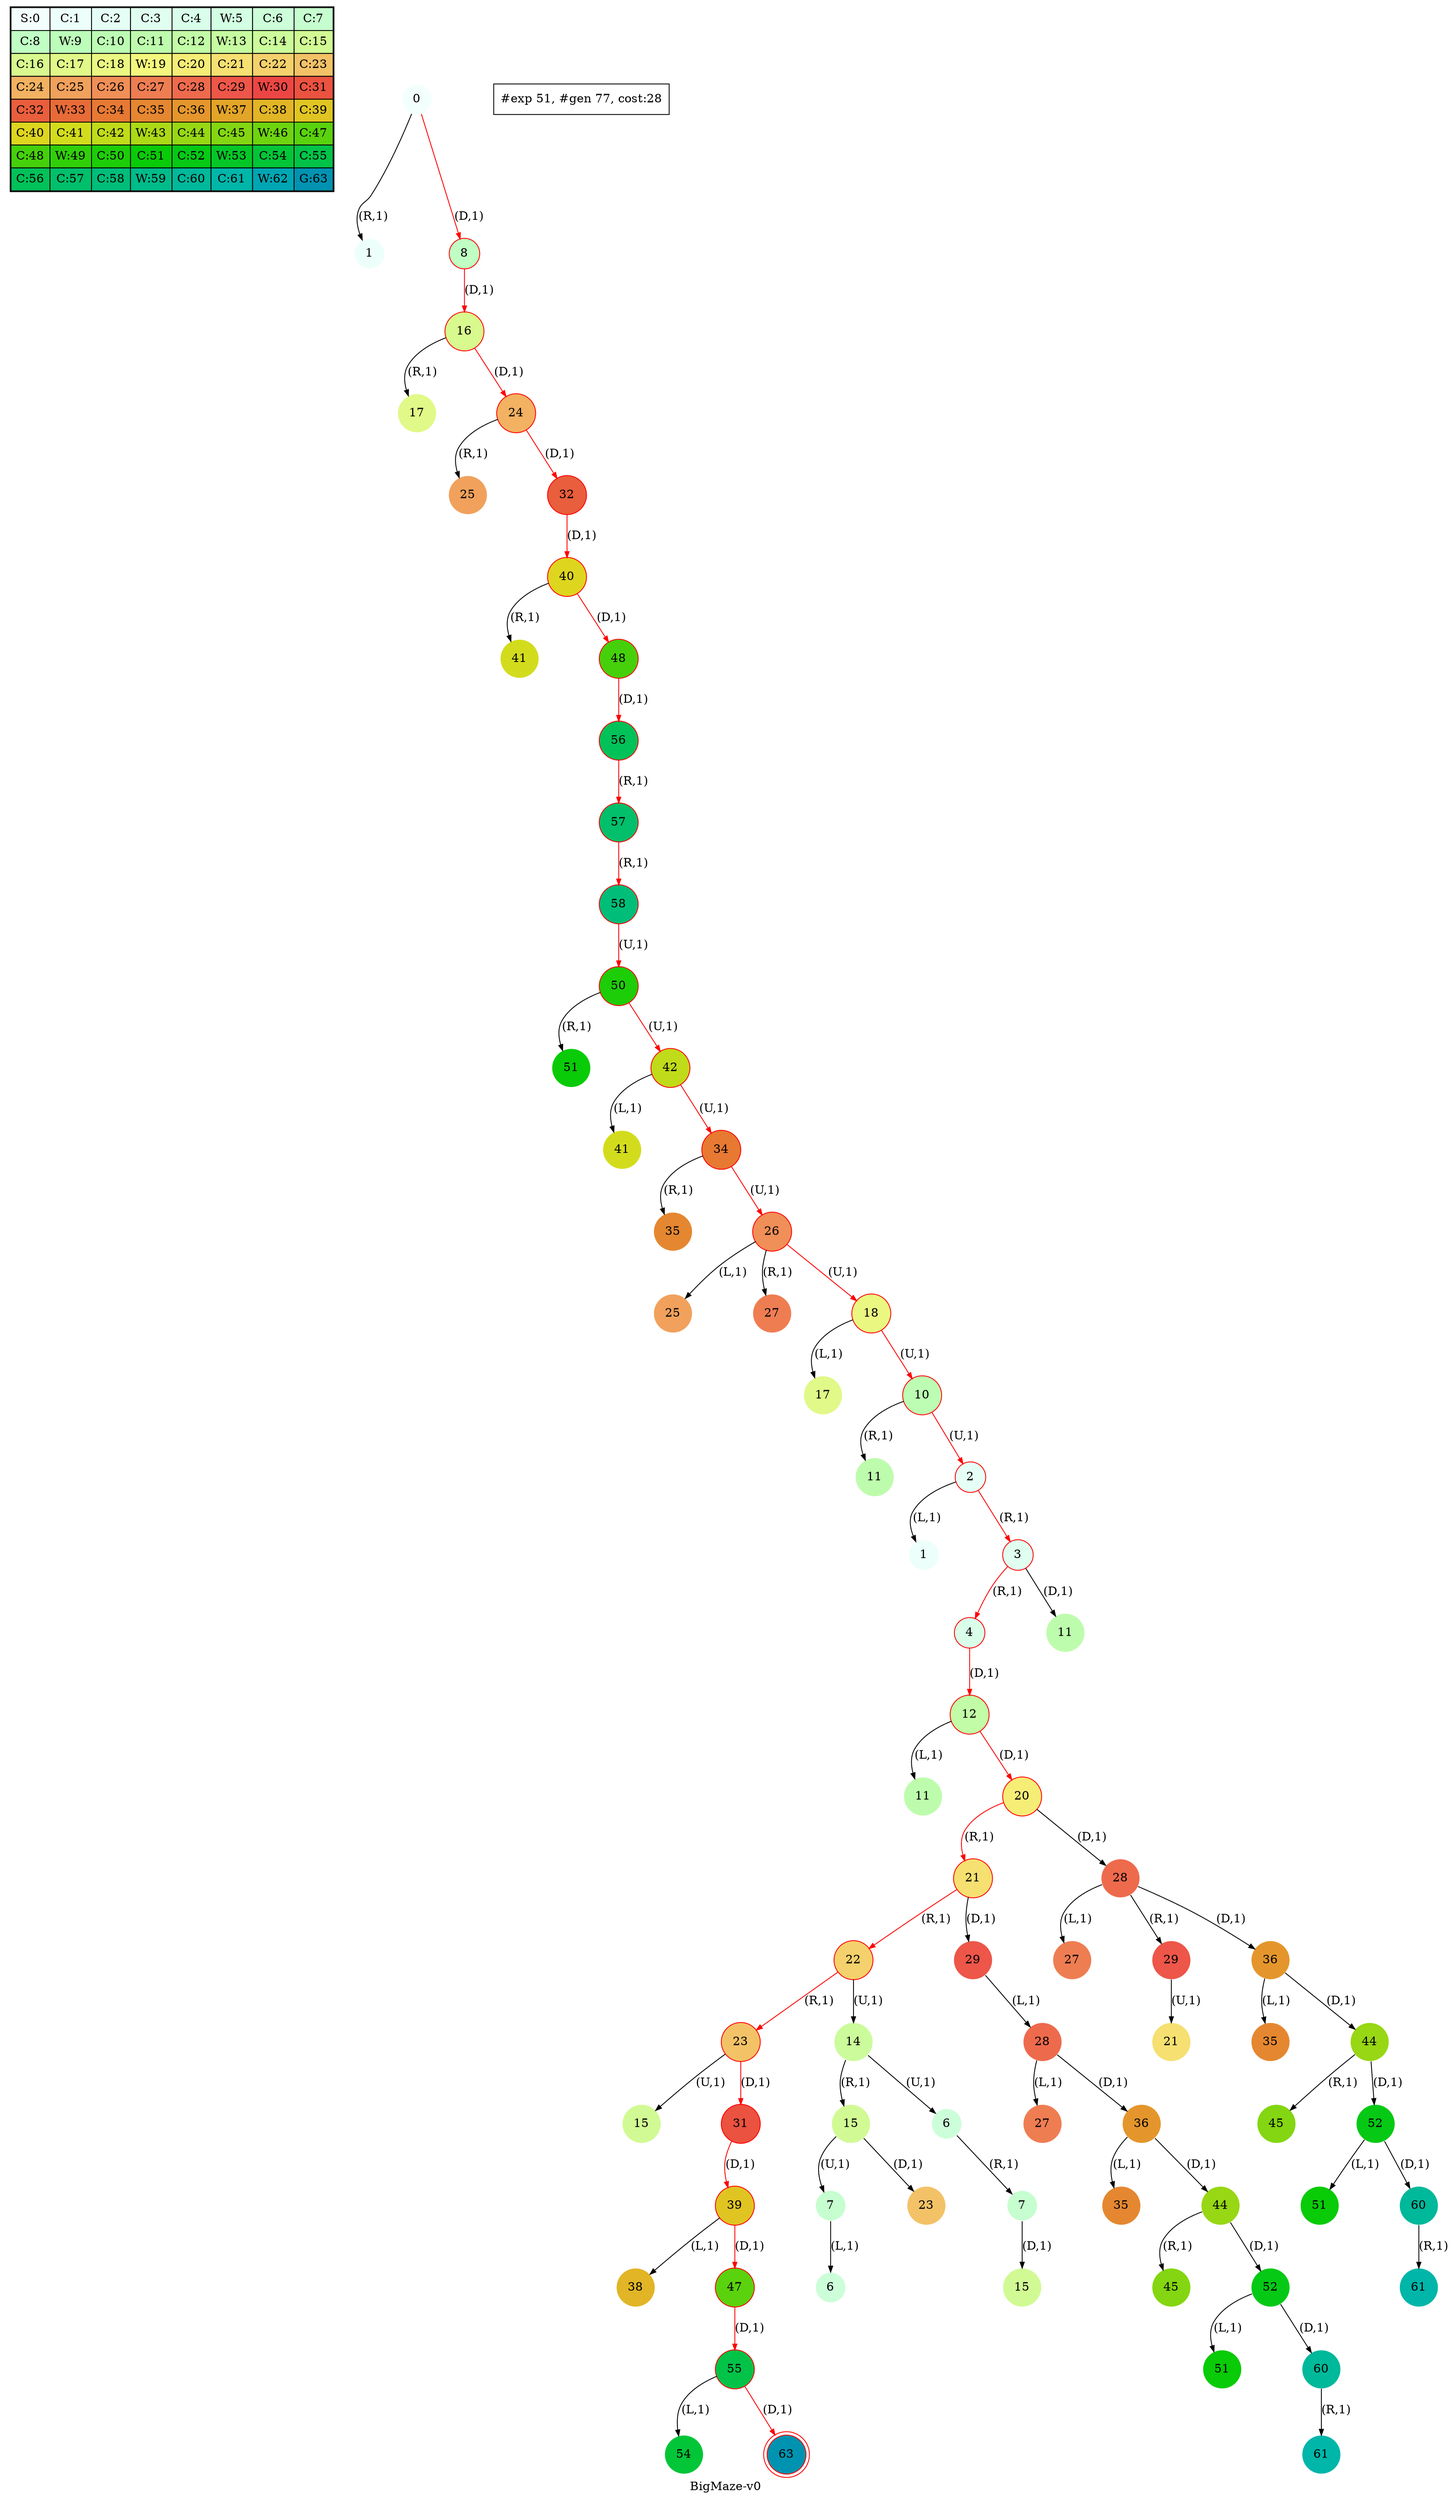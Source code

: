 digraph BigMaze { label="BigMaze-v0"
subgraph MAP {label=Map;map [shape=plaintext label=<<table border="1" cellpadding="5" cellspacing="0" cellborder="1"><tr><td bgcolor="0.46862745 0.04925994 0.99969645 1.        ">S:0</td><td bgcolor="0.45294118 0.07385253 0.99931706 1.        ">C:1</td><td bgcolor="0.4372549  0.09840028 0.99878599 1.        ">C:2</td><td bgcolor="0.42156863 0.12288829 0.99810333 1.        ">C:3</td><td bgcolor="0.40588235 0.1473017  0.99726917 1.        ">C:4</td><td bgcolor="0.39019608 0.17162568 0.99628365 1.        ">W:5</td><td bgcolor="0.3745098  0.19584547 0.99514692 1.        ">C:6</td><td bgcolor="0.35882353 0.21994636 0.99385914 1.        ">C:7</td></tr><tr><td bgcolor="0.34313725 0.24391372 0.99242051 1.        ">C:8</td><td bgcolor="0.32745098 0.267733   0.99083125 1.        ">W:9</td><td bgcolor="0.31176471 0.29138975 0.98909161 1.        ">C:10</td><td bgcolor="0.29607843 0.31486959 0.98720184 1.        ">C:11</td><td bgcolor="0.28039216 0.33815827 0.98516223 1.        ">C:12</td><td bgcolor="0.26470588 0.36124167 0.9829731  1.        ">W:13</td><td bgcolor="0.24901961 0.38410575 0.98063477 1.        ">C:14</td><td bgcolor="0.23333333 0.40673664 0.9781476  1.        ">C:15</td></tr><tr><td bgcolor="0.21764706 0.42912061 0.97551197 1.        ">C:16</td><td bgcolor="0.20196078 0.45124406 0.97272827 1.        ">C:17</td><td bgcolor="0.18627451 0.47309356 0.96979694 1.        ">C:18</td><td bgcolor="0.17058824 0.49465584 0.9667184  1.        ">W:19</td><td bgcolor="0.15490196 0.51591783 0.96349314 1.        ">C:20</td><td bgcolor="0.13921569 0.5368666  0.96012165 1.        ">C:21</td><td bgcolor="0.12352941 0.55748944 0.95660442 1.        ">C:22</td><td bgcolor="0.10784314 0.57777383 0.952942   1.        ">C:23</td></tr><tr><td bgcolor="0.09215686 0.59770746 0.94913494 1.        ">C:24</td><td bgcolor="0.07647059 0.61727822 0.94518383 1.        ">C:25</td><td bgcolor="0.06078431 0.63647424 0.94108925 1.        ">C:26</td><td bgcolor="0.04509804 0.65528385 0.93685184 1.        ">C:27</td><td bgcolor="0.02941176 0.67369564 0.93247223 1.        ">C:28</td><td bgcolor="0.01372549 0.69169844 0.92795109 1.        ">C:29</td><td bgcolor="0.00196078 0.70928131 0.92328911 1.        ">W:30</td><td bgcolor="0.01764706 0.72643357 0.91848699 1.        ">C:31</td></tr><tr><td bgcolor="0.03333333 0.74314483 0.91354546 1.        ">C:32</td><td bgcolor="0.04901961 0.75940492 0.90846527 1.        ">W:33</td><td bgcolor="0.06470588 0.77520398 0.9032472  1.        ">C:34</td><td bgcolor="0.08039216 0.79053241 0.89789203 1.        ">C:35</td><td bgcolor="0.09607843 0.80538092 0.89240058 1.        ">C:36</td><td bgcolor="0.11176471 0.81974048 0.88677369 1.        ">W:37</td><td bgcolor="0.12745098 0.83360239 0.88101219 1.        ">C:38</td><td bgcolor="0.14313725 0.84695821 0.87511698 1.        ">C:39</td></tr><tr><td bgcolor="0.15882353 0.85979985 0.86908895 1.        ">C:40</td><td bgcolor="0.1745098  0.87211951 0.862929   1.        ">C:41</td><td bgcolor="0.19019608 0.88390971 0.85663808 1.        ">C:42</td><td bgcolor="0.20588235 0.89516329 0.85021714 1.        ">W:43</td><td bgcolor="0.22156863 0.90587342 0.84366715 1.        ">C:44</td><td bgcolor="0.2372549  0.9160336  0.83698911 1.        ">C:45</td><td bgcolor="0.25294118 0.92563766 0.83018403 1.        ">W:46</td><td bgcolor="0.26862745 0.93467977 0.82325295 1.        ">C:47</td></tr><tr><td bgcolor="0.28431373 0.94315443 0.81619691 1.        ">C:48</td><td bgcolor="0.3        0.95105652 0.80901699 1.        ">W:49</td><td bgcolor="0.31568627 0.95838122 0.80171428 1.        ">C:50</td><td bgcolor="0.33137255 0.96512409 0.79428989 1.        ">C:51</td><td bgcolor="0.34705882 0.97128103 0.78674494 1.        ">C:52</td><td bgcolor="0.3627451  0.97684832 0.77908057 1.        ">W:53</td><td bgcolor="0.37843137 0.98182256 0.77129796 1.        ">C:54</td><td bgcolor="0.39411765 0.98620075 0.76339828 1.        ">C:55</td></tr><tr><td bgcolor="0.40980392 0.98998021 0.75538273 1.        ">C:56</td><td bgcolor="0.4254902  0.99315867 0.74725253 1.        ">C:57</td><td bgcolor="0.44117647 0.99573418 0.73900892 1.        ">C:58</td><td bgcolor="0.45686275 0.99770518 0.73065313 1.        ">W:59</td><td bgcolor="0.47254902 0.99907048 0.72218645 1.        ">C:60</td><td bgcolor="0.48823529 0.99982925 0.71361015 1.        ">C:61</td><td bgcolor="0.51176471 0.99982925 0.70054304 1.        ">W:62</td><td bgcolor="0.52745098 0.99907048 0.69169844 1.        ">G:63</td></tr></table>>]} 
nodesep=1 ranksep=0.5 node [shape=circle] edge [arrowsize=0.7] 
"0_0" [label=0 style=filled color=white  fillcolor="0.46862745 0.04925994 0.99969645 1.        "]; 
"0_0.1-1" [label=1 style=filled color=white  fillcolor="0.45294118 0.07385253 0.99931706 1.        "];  "0_0" -> "0_0.1-1" [label="(R,1)" ]; 
"0_0.8-3" [label=8 style=filled color=white  fillcolor="0.34313725 0.24391372 0.99242051 1.        "color=red ];   "0_0" -> "0_0.8-3" [label="(D,1)" color=red ];  
"0_0.8.16-3" [label=16 style=filled color=white  fillcolor="0.21764706 0.42912061 0.97551197 1.        "color=red ];   "0_0.8-3" -> "0_0.8.16-3" [label="(D,1)" color=red ];  
"0_0.8.16.17-1" [label=17 style=filled color=white  fillcolor="0.20196078 0.45124406 0.97272827 1.        "];  "0_0.8.16-3" -> "0_0.8.16.17-1" [label="(R,1)" ]; 
"0_0.8.16.24-3" [label=24 style=filled color=white  fillcolor="0.09215686 0.59770746 0.94913494 1.        "color=red ];   "0_0.8.16-3" -> "0_0.8.16.24-3" [label="(D,1)" color=red ];  
"0_0.8.16.24.25-1" [label=25 style=filled color=white  fillcolor="0.07647059 0.61727822 0.94518383 1.        "];  "0_0.8.16.24-3" -> "0_0.8.16.24.25-1" [label="(R,1)" ]; 
"0_0.8.16.24.32-3" [label=32 style=filled color=white  fillcolor="0.03333333 0.74314483 0.91354546 1.        "color=red ];   "0_0.8.16.24-3" -> "0_0.8.16.24.32-3" [label="(D,1)" color=red ];  
"0_0.8.16.24.32.40-3" [label=40 style=filled color=white  fillcolor="0.15882353 0.85979985 0.86908895 1.        "color=red ];   "0_0.8.16.24.32-3" -> "0_0.8.16.24.32.40-3" [label="(D,1)" color=red ];  
"0_0.8.16.24.32.40.41-1" [label=41 style=filled color=white  fillcolor="0.1745098  0.87211951 0.862929   1.        "];  "0_0.8.16.24.32.40-3" -> "0_0.8.16.24.32.40.41-1" [label="(R,1)" ]; 
"0_0.8.16.24.32.40.48-3" [label=48 style=filled color=white  fillcolor="0.28431373 0.94315443 0.81619691 1.        "color=red ];   "0_0.8.16.24.32.40-3" -> "0_0.8.16.24.32.40.48-3" [label="(D,1)" color=red ];  
"0_0.8.16.24.32.40.48.56-3" [label=56 style=filled color=white  fillcolor="0.40980392 0.98998021 0.75538273 1.        "color=red ];   "0_0.8.16.24.32.40.48-3" -> "0_0.8.16.24.32.40.48.56-3" [label="(D,1)" color=red ];  
"0_0.8.16.24.32.40.48.56.57-1" [label=57 style=filled color=white  fillcolor="0.4254902  0.99315867 0.74725253 1.        "color=red ];   "0_0.8.16.24.32.40.48.56-3" -> "0_0.8.16.24.32.40.48.56.57-1" [label="(R,1)" color=red ];  
"0_0.8.16.24.32.40.48.56.57.58-1" [label=58 style=filled color=white  fillcolor="0.44117647 0.99573418 0.73900892 1.        "color=red ];   "0_0.8.16.24.32.40.48.56.57-1" -> "0_0.8.16.24.32.40.48.56.57.58-1" [label="(R,1)" color=red ];  
"0_0.8.16.24.32.40.48.56.57.58.50-2" [label=50 style=filled color=white  fillcolor="0.31568627 0.95838122 0.80171428 1.        "color=red ];   "0_0.8.16.24.32.40.48.56.57.58-1" -> "0_0.8.16.24.32.40.48.56.57.58.50-2" [label="(U,1)" color=red ];  
"0_0.8.16.24.32.40.48.56.57.58.50.51-1" [label=51 style=filled color=white  fillcolor="0.33137255 0.96512409 0.79428989 1.        "];  "0_0.8.16.24.32.40.48.56.57.58.50-2" -> "0_0.8.16.24.32.40.48.56.57.58.50.51-1" [label="(R,1)" ]; 
"0_0.8.16.24.32.40.48.56.57.58.50.42-2" [label=42 style=filled color=white  fillcolor="0.19019608 0.88390971 0.85663808 1.        "color=red ];   "0_0.8.16.24.32.40.48.56.57.58.50-2" -> "0_0.8.16.24.32.40.48.56.57.58.50.42-2" [label="(U,1)" color=red ];  
"0_0.8.16.24.32.40.48.56.57.58.50.42.41-0" [label=41 style=filled color=white  fillcolor="0.1745098  0.87211951 0.862929   1.        "];  "0_0.8.16.24.32.40.48.56.57.58.50.42-2" -> "0_0.8.16.24.32.40.48.56.57.58.50.42.41-0" [label="(L,1)" ]; 
"0_0.8.16.24.32.40.48.56.57.58.50.42.34-2" [label=34 style=filled color=white  fillcolor="0.06470588 0.77520398 0.9032472  1.        "color=red ];   "0_0.8.16.24.32.40.48.56.57.58.50.42-2" -> "0_0.8.16.24.32.40.48.56.57.58.50.42.34-2" [label="(U,1)" color=red ];  
"0_0.8.16.24.32.40.48.56.57.58.50.42.34.35-1" [label=35 style=filled color=white  fillcolor="0.08039216 0.79053241 0.89789203 1.        "];  "0_0.8.16.24.32.40.48.56.57.58.50.42.34-2" -> "0_0.8.16.24.32.40.48.56.57.58.50.42.34.35-1" [label="(R,1)" ]; 
"0_0.8.16.24.32.40.48.56.57.58.50.42.34.26-2" [label=26 style=filled color=white  fillcolor="0.06078431 0.63647424 0.94108925 1.        "color=red ];   "0_0.8.16.24.32.40.48.56.57.58.50.42.34-2" -> "0_0.8.16.24.32.40.48.56.57.58.50.42.34.26-2" [label="(U,1)" color=red ];  
"0_0.8.16.24.32.40.48.56.57.58.50.42.34.26.25-0" [label=25 style=filled color=white  fillcolor="0.07647059 0.61727822 0.94518383 1.        "];  "0_0.8.16.24.32.40.48.56.57.58.50.42.34.26-2" -> "0_0.8.16.24.32.40.48.56.57.58.50.42.34.26.25-0" [label="(L,1)" ]; 
"0_0.8.16.24.32.40.48.56.57.58.50.42.34.26.27-1" [label=27 style=filled color=white  fillcolor="0.04509804 0.65528385 0.93685184 1.        "];  "0_0.8.16.24.32.40.48.56.57.58.50.42.34.26-2" -> "0_0.8.16.24.32.40.48.56.57.58.50.42.34.26.27-1" [label="(R,1)" ]; 
"0_0.8.16.24.32.40.48.56.57.58.50.42.34.26.18-2" [label=18 style=filled color=white  fillcolor="0.18627451 0.47309356 0.96979694 1.        "color=red ];   "0_0.8.16.24.32.40.48.56.57.58.50.42.34.26-2" -> "0_0.8.16.24.32.40.48.56.57.58.50.42.34.26.18-2" [label="(U,1)" color=red ];  
"0_0.8.16.24.32.40.48.56.57.58.50.42.34.26.18.17-0" [label=17 style=filled color=white  fillcolor="0.20196078 0.45124406 0.97272827 1.        "];  "0_0.8.16.24.32.40.48.56.57.58.50.42.34.26.18-2" -> "0_0.8.16.24.32.40.48.56.57.58.50.42.34.26.18.17-0" [label="(L,1)" ]; 
"0_0.8.16.24.32.40.48.56.57.58.50.42.34.26.18.10-2" [label=10 style=filled color=white  fillcolor="0.31176471 0.29138975 0.98909161 1.        "color=red ];   "0_0.8.16.24.32.40.48.56.57.58.50.42.34.26.18-2" -> "0_0.8.16.24.32.40.48.56.57.58.50.42.34.26.18.10-2" [label="(U,1)" color=red ];  
"0_0.8.16.24.32.40.48.56.57.58.50.42.34.26.18.10.11-1" [label=11 style=filled color=white  fillcolor="0.29607843 0.31486959 0.98720184 1.        "];  "0_0.8.16.24.32.40.48.56.57.58.50.42.34.26.18.10-2" -> "0_0.8.16.24.32.40.48.56.57.58.50.42.34.26.18.10.11-1" [label="(R,1)" ]; 
"0_0.8.16.24.32.40.48.56.57.58.50.42.34.26.18.10.2-2" [label=2 style=filled color=white  fillcolor="0.4372549  0.09840028 0.99878599 1.        "color=red ];   "0_0.8.16.24.32.40.48.56.57.58.50.42.34.26.18.10-2" -> "0_0.8.16.24.32.40.48.56.57.58.50.42.34.26.18.10.2-2" [label="(U,1)" color=red ];  
"0_0.8.16.24.32.40.48.56.57.58.50.42.34.26.18.10.2.1-0" [label=1 style=filled color=white  fillcolor="0.45294118 0.07385253 0.99931706 1.        "];  "0_0.8.16.24.32.40.48.56.57.58.50.42.34.26.18.10.2-2" -> "0_0.8.16.24.32.40.48.56.57.58.50.42.34.26.18.10.2.1-0" [label="(L,1)" ]; 
"0_0.8.16.24.32.40.48.56.57.58.50.42.34.26.18.10.2.3-1" [label=3 style=filled color=white  fillcolor="0.42156863 0.12288829 0.99810333 1.        "color=red ];   "0_0.8.16.24.32.40.48.56.57.58.50.42.34.26.18.10.2-2" -> "0_0.8.16.24.32.40.48.56.57.58.50.42.34.26.18.10.2.3-1" [label="(R,1)" color=red ];  
"0_0.8.16.24.32.40.48.56.57.58.50.42.34.26.18.10.2.3.4-1" [label=4 style=filled color=white  fillcolor="0.40588235 0.1473017  0.99726917 1.        "color=red ];   "0_0.8.16.24.32.40.48.56.57.58.50.42.34.26.18.10.2.3-1" -> "0_0.8.16.24.32.40.48.56.57.58.50.42.34.26.18.10.2.3.4-1" [label="(R,1)" color=red ];  
"0_0.8.16.24.32.40.48.56.57.58.50.42.34.26.18.10.2.3.11-3" [label=11 style=filled color=white  fillcolor="0.29607843 0.31486959 0.98720184 1.        "];  "0_0.8.16.24.32.40.48.56.57.58.50.42.34.26.18.10.2.3-1" -> "0_0.8.16.24.32.40.48.56.57.58.50.42.34.26.18.10.2.3.11-3" [label="(D,1)" ]; 
"0_0.8.16.24.32.40.48.56.57.58.50.42.34.26.18.10.2.3.4.12-3" [label=12 style=filled color=white  fillcolor="0.28039216 0.33815827 0.98516223 1.        "color=red ];   "0_0.8.16.24.32.40.48.56.57.58.50.42.34.26.18.10.2.3.4-1" -> "0_0.8.16.24.32.40.48.56.57.58.50.42.34.26.18.10.2.3.4.12-3" [label="(D,1)" color=red ];  
"0_0.8.16.24.32.40.48.56.57.58.50.42.34.26.18.10.2.3.4.12.11-0" [label=11 style=filled color=white  fillcolor="0.29607843 0.31486959 0.98720184 1.        "];  "0_0.8.16.24.32.40.48.56.57.58.50.42.34.26.18.10.2.3.4.12-3" -> "0_0.8.16.24.32.40.48.56.57.58.50.42.34.26.18.10.2.3.4.12.11-0" [label="(L,1)" ]; 
"0_0.8.16.24.32.40.48.56.57.58.50.42.34.26.18.10.2.3.4.12.20-3" [label=20 style=filled color=white  fillcolor="0.15490196 0.51591783 0.96349314 1.        "color=red ];   "0_0.8.16.24.32.40.48.56.57.58.50.42.34.26.18.10.2.3.4.12-3" -> "0_0.8.16.24.32.40.48.56.57.58.50.42.34.26.18.10.2.3.4.12.20-3" [label="(D,1)" color=red ];  
"0_0.8.16.24.32.40.48.56.57.58.50.42.34.26.18.10.2.3.4.12.20.21-1" [label=21 style=filled color=white  fillcolor="0.13921569 0.5368666  0.96012165 1.        "color=red ];   "0_0.8.16.24.32.40.48.56.57.58.50.42.34.26.18.10.2.3.4.12.20-3" -> "0_0.8.16.24.32.40.48.56.57.58.50.42.34.26.18.10.2.3.4.12.20.21-1" [label="(R,1)" color=red ];  
"0_0.8.16.24.32.40.48.56.57.58.50.42.34.26.18.10.2.3.4.12.20.28-3" [label=28 style=filled color=white  fillcolor="0.02941176 0.67369564 0.93247223 1.        "];  "0_0.8.16.24.32.40.48.56.57.58.50.42.34.26.18.10.2.3.4.12.20-3" -> "0_0.8.16.24.32.40.48.56.57.58.50.42.34.26.18.10.2.3.4.12.20.28-3" [label="(D,1)" ]; 
"0_0.8.16.24.32.40.48.56.57.58.50.42.34.26.18.10.2.3.4.12.20.28.27-0" [label=27 style=filled color=white  fillcolor="0.04509804 0.65528385 0.93685184 1.        "];  "0_0.8.16.24.32.40.48.56.57.58.50.42.34.26.18.10.2.3.4.12.20.28-3" -> "0_0.8.16.24.32.40.48.56.57.58.50.42.34.26.18.10.2.3.4.12.20.28.27-0" [label="(L,1)" ]; 
"0_0.8.16.24.32.40.48.56.57.58.50.42.34.26.18.10.2.3.4.12.20.28.29-1" [label=29 style=filled color=white  fillcolor="0.01372549 0.69169844 0.92795109 1.        "];  "0_0.8.16.24.32.40.48.56.57.58.50.42.34.26.18.10.2.3.4.12.20.28-3" -> "0_0.8.16.24.32.40.48.56.57.58.50.42.34.26.18.10.2.3.4.12.20.28.29-1" [label="(R,1)" ]; 
"0_0.8.16.24.32.40.48.56.57.58.50.42.34.26.18.10.2.3.4.12.20.28.36-3" [label=36 style=filled color=white  fillcolor="0.09607843 0.80538092 0.89240058 1.        "];  "0_0.8.16.24.32.40.48.56.57.58.50.42.34.26.18.10.2.3.4.12.20.28-3" -> "0_0.8.16.24.32.40.48.56.57.58.50.42.34.26.18.10.2.3.4.12.20.28.36-3" [label="(D,1)" ]; 
"0_0.8.16.24.32.40.48.56.57.58.50.42.34.26.18.10.2.3.4.12.20.28.36.35-0" [label=35 style=filled color=white  fillcolor="0.08039216 0.79053241 0.89789203 1.        "];  "0_0.8.16.24.32.40.48.56.57.58.50.42.34.26.18.10.2.3.4.12.20.28.36-3" -> "0_0.8.16.24.32.40.48.56.57.58.50.42.34.26.18.10.2.3.4.12.20.28.36.35-0" [label="(L,1)" ]; 
"0_0.8.16.24.32.40.48.56.57.58.50.42.34.26.18.10.2.3.4.12.20.28.36.44-3" [label=44 style=filled color=white  fillcolor="0.22156863 0.90587342 0.84366715 1.        "];  "0_0.8.16.24.32.40.48.56.57.58.50.42.34.26.18.10.2.3.4.12.20.28.36-3" -> "0_0.8.16.24.32.40.48.56.57.58.50.42.34.26.18.10.2.3.4.12.20.28.36.44-3" [label="(D,1)" ]; 
"0_0.8.16.24.32.40.48.56.57.58.50.42.34.26.18.10.2.3.4.12.20.28.36.44.45-1" [label=45 style=filled color=white  fillcolor="0.2372549  0.9160336  0.83698911 1.        "];  "0_0.8.16.24.32.40.48.56.57.58.50.42.34.26.18.10.2.3.4.12.20.28.36.44-3" -> "0_0.8.16.24.32.40.48.56.57.58.50.42.34.26.18.10.2.3.4.12.20.28.36.44.45-1" [label="(R,1)" ]; 
"0_0.8.16.24.32.40.48.56.57.58.50.42.34.26.18.10.2.3.4.12.20.28.36.44.52-3" [label=52 style=filled color=white  fillcolor="0.34705882 0.97128103 0.78674494 1.        "];  "0_0.8.16.24.32.40.48.56.57.58.50.42.34.26.18.10.2.3.4.12.20.28.36.44-3" -> "0_0.8.16.24.32.40.48.56.57.58.50.42.34.26.18.10.2.3.4.12.20.28.36.44.52-3" [label="(D,1)" ]; 
"0_0.8.16.24.32.40.48.56.57.58.50.42.34.26.18.10.2.3.4.12.20.28.36.44.52.51-0" [label=51 style=filled color=white  fillcolor="0.33137255 0.96512409 0.79428989 1.        "];  "0_0.8.16.24.32.40.48.56.57.58.50.42.34.26.18.10.2.3.4.12.20.28.36.44.52-3" -> "0_0.8.16.24.32.40.48.56.57.58.50.42.34.26.18.10.2.3.4.12.20.28.36.44.52.51-0" [label="(L,1)" ]; 
"0_0.8.16.24.32.40.48.56.57.58.50.42.34.26.18.10.2.3.4.12.20.28.36.44.52.60-3" [label=60 style=filled color=white  fillcolor="0.47254902 0.99907048 0.72218645 1.        "];  "0_0.8.16.24.32.40.48.56.57.58.50.42.34.26.18.10.2.3.4.12.20.28.36.44.52-3" -> "0_0.8.16.24.32.40.48.56.57.58.50.42.34.26.18.10.2.3.4.12.20.28.36.44.52.60-3" [label="(D,1)" ]; 
"0_0.8.16.24.32.40.48.56.57.58.50.42.34.26.18.10.2.3.4.12.20.28.36.44.52.60.61-1" [label=61 style=filled color=white  fillcolor="0.48823529 0.99982925 0.71361015 1.        "];  "0_0.8.16.24.32.40.48.56.57.58.50.42.34.26.18.10.2.3.4.12.20.28.36.44.52.60-3" -> "0_0.8.16.24.32.40.48.56.57.58.50.42.34.26.18.10.2.3.4.12.20.28.36.44.52.60.61-1" [label="(R,1)" ]; 
"0_0.8.16.24.32.40.48.56.57.58.50.42.34.26.18.10.2.3.4.12.20.28.29.21-2" [label=21 style=filled color=white  fillcolor="0.13921569 0.5368666  0.96012165 1.        "];  "0_0.8.16.24.32.40.48.56.57.58.50.42.34.26.18.10.2.3.4.12.20.28.29-1" -> "0_0.8.16.24.32.40.48.56.57.58.50.42.34.26.18.10.2.3.4.12.20.28.29.21-2" [label="(U,1)" ]; 
"0_0.8.16.24.32.40.48.56.57.58.50.42.34.26.18.10.2.3.4.12.20.21.22-1" [label=22 style=filled color=white  fillcolor="0.12352941 0.55748944 0.95660442 1.        "color=red ];   "0_0.8.16.24.32.40.48.56.57.58.50.42.34.26.18.10.2.3.4.12.20.21-1" -> "0_0.8.16.24.32.40.48.56.57.58.50.42.34.26.18.10.2.3.4.12.20.21.22-1" [label="(R,1)" color=red ];  
"0_0.8.16.24.32.40.48.56.57.58.50.42.34.26.18.10.2.3.4.12.20.21.29-3" [label=29 style=filled color=white  fillcolor="0.01372549 0.69169844 0.92795109 1.        "];  "0_0.8.16.24.32.40.48.56.57.58.50.42.34.26.18.10.2.3.4.12.20.21-1" -> "0_0.8.16.24.32.40.48.56.57.58.50.42.34.26.18.10.2.3.4.12.20.21.29-3" [label="(D,1)" ]; 
"0_0.8.16.24.32.40.48.56.57.58.50.42.34.26.18.10.2.3.4.12.20.21.29.28-0" [label=28 style=filled color=white  fillcolor="0.02941176 0.67369564 0.93247223 1.        "];  "0_0.8.16.24.32.40.48.56.57.58.50.42.34.26.18.10.2.3.4.12.20.21.29-3" -> "0_0.8.16.24.32.40.48.56.57.58.50.42.34.26.18.10.2.3.4.12.20.21.29.28-0" [label="(L,1)" ]; 
"0_0.8.16.24.32.40.48.56.57.58.50.42.34.26.18.10.2.3.4.12.20.21.29.28.27-0" [label=27 style=filled color=white  fillcolor="0.04509804 0.65528385 0.93685184 1.        "];  "0_0.8.16.24.32.40.48.56.57.58.50.42.34.26.18.10.2.3.4.12.20.21.29.28-0" -> "0_0.8.16.24.32.40.48.56.57.58.50.42.34.26.18.10.2.3.4.12.20.21.29.28.27-0" [label="(L,1)" ]; 
"0_0.8.16.24.32.40.48.56.57.58.50.42.34.26.18.10.2.3.4.12.20.21.29.28.36-3" [label=36 style=filled color=white  fillcolor="0.09607843 0.80538092 0.89240058 1.        "];  "0_0.8.16.24.32.40.48.56.57.58.50.42.34.26.18.10.2.3.4.12.20.21.29.28-0" -> "0_0.8.16.24.32.40.48.56.57.58.50.42.34.26.18.10.2.3.4.12.20.21.29.28.36-3" [label="(D,1)" ]; 
"0_0.8.16.24.32.40.48.56.57.58.50.42.34.26.18.10.2.3.4.12.20.21.29.28.36.35-0" [label=35 style=filled color=white  fillcolor="0.08039216 0.79053241 0.89789203 1.        "];  "0_0.8.16.24.32.40.48.56.57.58.50.42.34.26.18.10.2.3.4.12.20.21.29.28.36-3" -> "0_0.8.16.24.32.40.48.56.57.58.50.42.34.26.18.10.2.3.4.12.20.21.29.28.36.35-0" [label="(L,1)" ]; 
"0_0.8.16.24.32.40.48.56.57.58.50.42.34.26.18.10.2.3.4.12.20.21.29.28.36.44-3" [label=44 style=filled color=white  fillcolor="0.22156863 0.90587342 0.84366715 1.        "];  "0_0.8.16.24.32.40.48.56.57.58.50.42.34.26.18.10.2.3.4.12.20.21.29.28.36-3" -> "0_0.8.16.24.32.40.48.56.57.58.50.42.34.26.18.10.2.3.4.12.20.21.29.28.36.44-3" [label="(D,1)" ]; 
"0_0.8.16.24.32.40.48.56.57.58.50.42.34.26.18.10.2.3.4.12.20.21.29.28.36.44.45-1" [label=45 style=filled color=white  fillcolor="0.2372549  0.9160336  0.83698911 1.        "];  "0_0.8.16.24.32.40.48.56.57.58.50.42.34.26.18.10.2.3.4.12.20.21.29.28.36.44-3" -> "0_0.8.16.24.32.40.48.56.57.58.50.42.34.26.18.10.2.3.4.12.20.21.29.28.36.44.45-1" [label="(R,1)" ]; 
"0_0.8.16.24.32.40.48.56.57.58.50.42.34.26.18.10.2.3.4.12.20.21.29.28.36.44.52-3" [label=52 style=filled color=white  fillcolor="0.34705882 0.97128103 0.78674494 1.        "];  "0_0.8.16.24.32.40.48.56.57.58.50.42.34.26.18.10.2.3.4.12.20.21.29.28.36.44-3" -> "0_0.8.16.24.32.40.48.56.57.58.50.42.34.26.18.10.2.3.4.12.20.21.29.28.36.44.52-3" [label="(D,1)" ]; 
"0_0.8.16.24.32.40.48.56.57.58.50.42.34.26.18.10.2.3.4.12.20.21.29.28.36.44.52.51-0" [label=51 style=filled color=white  fillcolor="0.33137255 0.96512409 0.79428989 1.        "];  "0_0.8.16.24.32.40.48.56.57.58.50.42.34.26.18.10.2.3.4.12.20.21.29.28.36.44.52-3" -> "0_0.8.16.24.32.40.48.56.57.58.50.42.34.26.18.10.2.3.4.12.20.21.29.28.36.44.52.51-0" [label="(L,1)" ]; 
"0_0.8.16.24.32.40.48.56.57.58.50.42.34.26.18.10.2.3.4.12.20.21.29.28.36.44.52.60-3" [label=60 style=filled color=white  fillcolor="0.47254902 0.99907048 0.72218645 1.        "];  "0_0.8.16.24.32.40.48.56.57.58.50.42.34.26.18.10.2.3.4.12.20.21.29.28.36.44.52-3" -> "0_0.8.16.24.32.40.48.56.57.58.50.42.34.26.18.10.2.3.4.12.20.21.29.28.36.44.52.60-3" [label="(D,1)" ]; 
"0_0.8.16.24.32.40.48.56.57.58.50.42.34.26.18.10.2.3.4.12.20.21.29.28.36.44.52.60.61-1" [label=61 style=filled color=white  fillcolor="0.48823529 0.99982925 0.71361015 1.        "];  "0_0.8.16.24.32.40.48.56.57.58.50.42.34.26.18.10.2.3.4.12.20.21.29.28.36.44.52.60-3" -> "0_0.8.16.24.32.40.48.56.57.58.50.42.34.26.18.10.2.3.4.12.20.21.29.28.36.44.52.60.61-1" [label="(R,1)" ]; 
"0_0.8.16.24.32.40.48.56.57.58.50.42.34.26.18.10.2.3.4.12.20.21.22.23-1" [label=23 style=filled color=white  fillcolor="0.10784314 0.57777383 0.952942   1.        "color=red ];   "0_0.8.16.24.32.40.48.56.57.58.50.42.34.26.18.10.2.3.4.12.20.21.22-1" -> "0_0.8.16.24.32.40.48.56.57.58.50.42.34.26.18.10.2.3.4.12.20.21.22.23-1" [label="(R,1)" color=red ];  
"0_0.8.16.24.32.40.48.56.57.58.50.42.34.26.18.10.2.3.4.12.20.21.22.14-2" [label=14 style=filled color=white  fillcolor="0.24901961 0.38410575 0.98063477 1.        "];  "0_0.8.16.24.32.40.48.56.57.58.50.42.34.26.18.10.2.3.4.12.20.21.22-1" -> "0_0.8.16.24.32.40.48.56.57.58.50.42.34.26.18.10.2.3.4.12.20.21.22.14-2" [label="(U,1)" ]; 
"0_0.8.16.24.32.40.48.56.57.58.50.42.34.26.18.10.2.3.4.12.20.21.22.14.15-1" [label=15 style=filled color=white  fillcolor="0.23333333 0.40673664 0.9781476  1.        "];  "0_0.8.16.24.32.40.48.56.57.58.50.42.34.26.18.10.2.3.4.12.20.21.22.14-2" -> "0_0.8.16.24.32.40.48.56.57.58.50.42.34.26.18.10.2.3.4.12.20.21.22.14.15-1" [label="(R,1)" ]; 
"0_0.8.16.24.32.40.48.56.57.58.50.42.34.26.18.10.2.3.4.12.20.21.22.14.6-2" [label=6 style=filled color=white  fillcolor="0.3745098  0.19584547 0.99514692 1.        "];  "0_0.8.16.24.32.40.48.56.57.58.50.42.34.26.18.10.2.3.4.12.20.21.22.14-2" -> "0_0.8.16.24.32.40.48.56.57.58.50.42.34.26.18.10.2.3.4.12.20.21.22.14.6-2" [label="(U,1)" ]; 
"0_0.8.16.24.32.40.48.56.57.58.50.42.34.26.18.10.2.3.4.12.20.21.22.14.6.7-1" [label=7 style=filled color=white  fillcolor="0.35882353 0.21994636 0.99385914 1.        "];  "0_0.8.16.24.32.40.48.56.57.58.50.42.34.26.18.10.2.3.4.12.20.21.22.14.6-2" -> "0_0.8.16.24.32.40.48.56.57.58.50.42.34.26.18.10.2.3.4.12.20.21.22.14.6.7-1" [label="(R,1)" ]; 
"0_0.8.16.24.32.40.48.56.57.58.50.42.34.26.18.10.2.3.4.12.20.21.22.14.6.7.15-3" [label=15 style=filled color=white  fillcolor="0.23333333 0.40673664 0.9781476  1.        "];  "0_0.8.16.24.32.40.48.56.57.58.50.42.34.26.18.10.2.3.4.12.20.21.22.14.6.7-1" -> "0_0.8.16.24.32.40.48.56.57.58.50.42.34.26.18.10.2.3.4.12.20.21.22.14.6.7.15-3" [label="(D,1)" ]; 
"0_0.8.16.24.32.40.48.56.57.58.50.42.34.26.18.10.2.3.4.12.20.21.22.14.15.7-2" [label=7 style=filled color=white  fillcolor="0.35882353 0.21994636 0.99385914 1.        "];  "0_0.8.16.24.32.40.48.56.57.58.50.42.34.26.18.10.2.3.4.12.20.21.22.14.15-1" -> "0_0.8.16.24.32.40.48.56.57.58.50.42.34.26.18.10.2.3.4.12.20.21.22.14.15.7-2" [label="(U,1)" ]; 
"0_0.8.16.24.32.40.48.56.57.58.50.42.34.26.18.10.2.3.4.12.20.21.22.14.15.23-3" [label=23 style=filled color=white  fillcolor="0.10784314 0.57777383 0.952942   1.        "];  "0_0.8.16.24.32.40.48.56.57.58.50.42.34.26.18.10.2.3.4.12.20.21.22.14.15-1" -> "0_0.8.16.24.32.40.48.56.57.58.50.42.34.26.18.10.2.3.4.12.20.21.22.14.15.23-3" [label="(D,1)" ]; 
"0_0.8.16.24.32.40.48.56.57.58.50.42.34.26.18.10.2.3.4.12.20.21.22.14.15.7.6-0" [label=6 style=filled color=white  fillcolor="0.3745098  0.19584547 0.99514692 1.        "];  "0_0.8.16.24.32.40.48.56.57.58.50.42.34.26.18.10.2.3.4.12.20.21.22.14.15.7-2" -> "0_0.8.16.24.32.40.48.56.57.58.50.42.34.26.18.10.2.3.4.12.20.21.22.14.15.7.6-0" [label="(L,1)" ]; 
"0_0.8.16.24.32.40.48.56.57.58.50.42.34.26.18.10.2.3.4.12.20.21.22.23.15-2" [label=15 style=filled color=white  fillcolor="0.23333333 0.40673664 0.9781476  1.        "];  "0_0.8.16.24.32.40.48.56.57.58.50.42.34.26.18.10.2.3.4.12.20.21.22.23-1" -> "0_0.8.16.24.32.40.48.56.57.58.50.42.34.26.18.10.2.3.4.12.20.21.22.23.15-2" [label="(U,1)" ]; 
"0_0.8.16.24.32.40.48.56.57.58.50.42.34.26.18.10.2.3.4.12.20.21.22.23.31-3" [label=31 style=filled color=white  fillcolor="0.01764706 0.72643357 0.91848699 1.        "color=red ];   "0_0.8.16.24.32.40.48.56.57.58.50.42.34.26.18.10.2.3.4.12.20.21.22.23-1" -> "0_0.8.16.24.32.40.48.56.57.58.50.42.34.26.18.10.2.3.4.12.20.21.22.23.31-3" [label="(D,1)" color=red ];  
"0_0.8.16.24.32.40.48.56.57.58.50.42.34.26.18.10.2.3.4.12.20.21.22.23.31.39-3" [label=39 style=filled color=white  fillcolor="0.14313725 0.84695821 0.87511698 1.        "color=red ];   "0_0.8.16.24.32.40.48.56.57.58.50.42.34.26.18.10.2.3.4.12.20.21.22.23.31-3" -> "0_0.8.16.24.32.40.48.56.57.58.50.42.34.26.18.10.2.3.4.12.20.21.22.23.31.39-3" [label="(D,1)" color=red ];  
"0_0.8.16.24.32.40.48.56.57.58.50.42.34.26.18.10.2.3.4.12.20.21.22.23.31.39.38-0" [label=38 style=filled color=white  fillcolor="0.12745098 0.83360239 0.88101219 1.        "];  "0_0.8.16.24.32.40.48.56.57.58.50.42.34.26.18.10.2.3.4.12.20.21.22.23.31.39-3" -> "0_0.8.16.24.32.40.48.56.57.58.50.42.34.26.18.10.2.3.4.12.20.21.22.23.31.39.38-0" [label="(L,1)" ]; 
"0_0.8.16.24.32.40.48.56.57.58.50.42.34.26.18.10.2.3.4.12.20.21.22.23.31.39.47-3" [label=47 style=filled color=white  fillcolor="0.26862745 0.93467977 0.82325295 1.        "color=red ];   "0_0.8.16.24.32.40.48.56.57.58.50.42.34.26.18.10.2.3.4.12.20.21.22.23.31.39-3" -> "0_0.8.16.24.32.40.48.56.57.58.50.42.34.26.18.10.2.3.4.12.20.21.22.23.31.39.47-3" [label="(D,1)" color=red ];  
"0_0.8.16.24.32.40.48.56.57.58.50.42.34.26.18.10.2.3.4.12.20.21.22.23.31.39.47.55-3" [label=55 style=filled color=white  fillcolor="0.39411765 0.98620075 0.76339828 1.        "color=red ];   "0_0.8.16.24.32.40.48.56.57.58.50.42.34.26.18.10.2.3.4.12.20.21.22.23.31.39.47-3" -> "0_0.8.16.24.32.40.48.56.57.58.50.42.34.26.18.10.2.3.4.12.20.21.22.23.31.39.47.55-3" [label="(D,1)" color=red ];  
"0_0.8.16.24.32.40.48.56.57.58.50.42.34.26.18.10.2.3.4.12.20.21.22.23.31.39.47.55.54-0" [label=54 style=filled color=white  fillcolor="0.37843137 0.98182256 0.77129796 1.        "];  "0_0.8.16.24.32.40.48.56.57.58.50.42.34.26.18.10.2.3.4.12.20.21.22.23.31.39.47.55-3" -> "0_0.8.16.24.32.40.48.56.57.58.50.42.34.26.18.10.2.3.4.12.20.21.22.23.31.39.47.55.54-0" [label="(L,1)" ]; 
"0_0.8.16.24.32.40.48.56.57.58.50.42.34.26.18.10.2.3.4.12.20.21.22.23.31.39.47.55.63-3" [label=63 style=filled color=red peripheries=2 fillcolor="0.52745098 0.99907048 0.69169844 1.        "color=red ];   "0_0.8.16.24.32.40.48.56.57.58.50.42.34.26.18.10.2.3.4.12.20.21.22.23.31.39.47.55-3" -> "0_0.8.16.24.32.40.48.56.57.58.50.42.34.26.18.10.2.3.4.12.20.21.22.23.31.39.47.55.63-3" [label="(D,1)" color=red ];  
 "#exp 51, #gen 77, cost:28" [ shape=box ];
}
